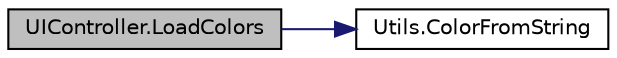digraph "UIController.LoadColors"
{
 // INTERACTIVE_SVG=YES
 // LATEX_PDF_SIZE
  bgcolor="transparent";
  edge [fontname="Helvetica",fontsize="10",labelfontname="Helvetica",labelfontsize="10"];
  node [fontname="Helvetica",fontsize="10",shape=record];
  rankdir="LR";
  Node1 [label="UIController.LoadColors",height=0.2,width=0.4,color="black", fillcolor="grey75", style="filled", fontcolor="black",tooltip="Loads all the necessary colors for all the dynamic UIs in the game"];
  Node1 -> Node2 [color="midnightblue",fontsize="10",style="solid",fontname="Helvetica"];
  Node2 [label="Utils.ColorFromString",height=0.2,width=0.4,color="black",URL="$class_utils.html#ab9e5182f0bed89c77ffe578768c9c8c2",tooltip="Pass a hex string and you get the Color."];
}
